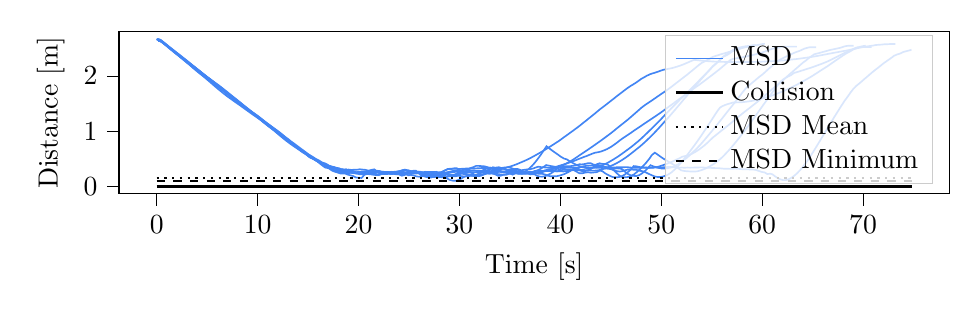 % This file was created with tikzplotlib v0.9.16.
\begin{tikzpicture}

\definecolor{color0}{rgb}{0.259,0.522,0.957}

\begin{axis}[
width=1.0\linewidth,
height=0.3\linewidth,
clip marker paths=true,
scaled x ticks=false,
legend cell align={left},
legend style={fill opacity=0.8, draw opacity=1, text opacity=1, draw=white!80!black},
tick align=outside,
tick pos=left,
x grid style={white!69.02!black},
xlabel={Time [s]},
xmin=-3.74, xmax=78.538,
xtick style={color=black},
y grid style={white!69.02!black},
ylabel={Distance [m]},
ymin=-0.133, ymax=2.795,
ytick style={color=black}
]
\addplot [semithick, color0]
table {%
0.136 2.632
0.312 2.629
0.597 2.598
0.915 2.556
1.183 2.517
1.47 2.475
1.755 2.434
2.056 2.39
2.326 2.35
2.617 2.308
2.918 2.266
3.19 2.227
3.452 2.189
3.736 2.147
4.037 2.105
4.314 2.067
4.592 2.03
4.875 1.991
5.143 1.953
5.419 1.913
5.696 1.872
6.002 1.828
6.29 1.79
6.561 1.754
6.86 1.713
7.081 1.682
7.359 1.643
7.627 1.606
7.919 1.567
8.115 1.539
8.375 1.5
8.672 1.457
8.973 1.413
9.235 1.373
9.495 1.333
9.78 1.291
10.047 1.253
10.317 1.217
10.601 1.177
10.89 1.137
11.159 1.099
11.444 1.058
11.744 1.016
12.019 0.979
12.267 0.948
12.537 0.911
12.843 0.866
13.055 0.833
13.307 0.794
13.593 0.754
13.885 0.711
14.163 0.669
14.431 0.635
14.733 0.597
15.007 0.557
15.273 0.523
15.554 0.503
15.82 0.474
16.079 0.443
16.364 0.418
16.664 0.405
16.957 0.376
17.249 0.363
17.549 0.344
17.809 0.338
18.093 0.328
18.361 0.305
18.67 0.279
18.946 0.277
19.238 0.285
19.528 0.258
19.836 0.236
20.143 0.244
20.441 0.243
20.737 0.256
21.027 0.263
21.291 0.257
21.566 0.269
21.865 0.284
22.125 0.274
22.393 0.263
22.694 0.262
22.971 0.261
23.241 0.259
23.525 0.259
23.842 0.262
24.126 0.264
24.402 0.275
24.665 0.299
24.941 0.293
25.243 0.274
25.495 0.258
25.811 0.253
26.095 0.226
26.411 0.216
26.698 0.227
26.982 0.212
27.266 0.205
27.534 0.2
27.836 0.196
28.111 0.201
28.4 0.216
28.66 0.229
28.954 0.244
29.245 0.263
29.516 0.286
29.832 0.29
30.133 0.291
30.394 0.302
30.678 0.314
30.963 0.296
31.256 0.29
31.549 0.287
31.818 0.276
32.119 0.267
32.397 0.25
32.694 0.234
32.973 0.23
33.257 0.234
33.525 0.22
33.831 0.193
34.099 0.194
34.384 0.218
34.657 0.217
34.972 0.249
35.222 0.265
35.482 0.274
35.766 0.266
36.06 0.254
36.344 0.256
36.613 0.255
36.93 0.251
37.19 0.259
37.46 0.275
37.753 0.292
38.057 0.322
38.341 0.354
38.595 0.387
38.88 0.376
39.174 0.366
39.466 0.357
39.736 0.347
40.044 0.348
40.33 0.348
40.591 0.346
40.908 0.341
41.169 0.338
41.455 0.34
41.716 0.339
42.009 0.351
42.261 0.348
42.564 0.334
42.861 0.335
43.075 0.34
43.359 0.344
43.643 0.337
43.943 0.337
44.212 0.333
44.48 0.325
44.778 0.32
45.019 0.313
45.285 0.295
45.561 0.279
45.864 0.27
46.1 0.276
46.385 0.291
46.685 0.307
46.995 0.307
47.247 0.303
47.525 0.302
47.84 0.283
48.036 0.28
48.315 0.267
48.597 0.243
48.914 0.215
49.112 0.199
49.389 0.179
49.69 0.17
49.967 0.172
50.205 0.182
50.49 0.199
50.798 0.228
51.052 0.261
51.352 0.31
51.678 0.371
51.971 0.433
52.216 0.487
52.501 0.554
52.801 0.625
53.062 0.689
53.338 0.757
53.627 0.831
53.901 0.903
54.112 0.959
54.394 1.036
54.673 1.114
54.973 1.198
55.216 1.267
55.501 1.348
55.81 1.425
56.023 1.449
56.317 1.474
56.609 1.491
56.886 1.506
57.107 1.518
57.393 1.52
57.717 1.522
57.986 1.524
58.24 1.529
58.557 1.536
58.816 1.543
59.047 1.55
59.319 1.559
59.649 1.573
59.922 1.586
60.113 1.595
60.415 1.611
60.684 1.626
60.967 1.645
61.213 1.661
61.528 1.683
61.794 1.702
62.037 1.72
62.322 1.743
62.6 1.766
62.867 1.788
63.082 1.808
63.406 1.838
63.689 1.866
63.966 1.894
64.189 1.916
64.484 1.947
64.755 1.975
65.002 2.003
65.327 2.041
65.589 2.072
65.858 2.104
66.057 2.127
66.343 2.16
66.633 2.195
66.901 2.23
67.17 2.264
67.471 2.301
67.755 2.337
68.015 2.37
68.331 2.406
68.6 2.431
68.877 2.461
69.091 2.484
69.376 2.502
69.683 2.525
69.966 2.538
70.265 2.546
};
\addlegendentry{MSD}
\addplot [semithick, color0, forget plot]
table {%
0.127 2.661
0.333 2.654
0.626 2.614
0.901 2.575
1.157 2.537
1.439 2.496
1.75 2.451
2.013 2.412
2.267 2.375
2.561 2.332
2.845 2.291
3.074 2.26
3.353 2.219
3.659 2.174
3.93 2.134
4.213 2.092
4.506 2.05
4.759 2.013
5.021 1.976
5.321 1.932
5.631 1.887
5.922 1.843
6.206 1.801
6.493 1.759
6.793 1.714
7.071 1.672
7.347 1.631
7.644 1.59
7.906 1.554
8.174 1.515
8.459 1.474
8.745 1.433
8.982 1.401
9.259 1.366
9.568 1.33
9.862 1.294
10.115 1.26
10.384 1.222
10.686 1.179
10.955 1.142
11.184 1.111
11.475 1.07
11.784 1.024
12.067 0.984
12.369 0.941
12.661 0.897
12.939 0.858
13.183 0.826
13.468 0.784
13.766 0.739
13.981 0.708
14.228 0.672
14.54 0.633
14.811 0.597
15.107 0.549
15.37 0.516
15.67 0.488
15.939 0.455
16.209 0.42
16.48 0.401
16.742 0.387
17.022 0.365
17.286 0.334
17.605 0.286
17.854 0.287
18.141 0.262
18.44 0.247
18.711 0.271
18.967 0.276
19.242 0.274
19.541 0.264
19.842 0.238
20.127 0.219
20.427 0.218
20.711 0.222
21.004 0.231
21.304 0.248
21.599 0.258
21.892 0.257
22.167 0.265
22.475 0.266
22.76 0.257
23.043 0.252
23.296 0.261
23.613 0.267
23.874 0.271
24.167 0.281
24.437 0.294
24.747 0.291
25.03 0.28
25.321 0.277
25.622 0.276
25.908 0.25
26.2 0.24
26.49 0.246
26.787 0.235
27.076 0.248
27.364 0.241
27.665 0.241
27.942 0.225
28.205 0.199
28.473 0.202
28.752 0.213
29.019 0.202
29.283 0.214
29.59 0.211
29.865 0.225
30.16 0.236
30.466 0.242
30.753 0.248
31.035 0.253
31.289 0.259
31.575 0.257
31.851 0.254
32.119 0.256
32.397 0.259
32.711 0.271
32.986 0.252
33.285 0.236
33.538 0.244
33.84 0.222
34.118 0.218
34.402 0.212
34.711 0.216
34.98 0.237
35.26 0.214
35.512 0.234
35.806 0.256
36.09 0.256
36.361 0.246
36.678 0.254
36.963 0.268
37.202 0.26
37.494 0.247
37.796 0.244
38.105 0.253
38.366 0.268
38.652 0.287
38.912 0.286
39.174 0.291
39.428 0.278
39.728 0.275
40.021 0.291
40.28 0.302
40.559 0.302
40.835 0.307
41.081 0.304
41.335 0.295
41.618 0.266
41.894 0.239
42.172 0.239
42.457 0.251
42.763 0.259
43.033 0.249
43.309 0.254
43.619 0.26
43.896 0.286
44.158 0.278
44.442 0.237
44.719 0.21
44.997 0.185
45.226 0.169
45.528 0.165
45.828 0.171
46.102 0.187
46.381 0.215
46.699 0.26
46.995 0.312
47.271 0.369
47.555 0.364
47.825 0.352
48.093 0.347
48.346 0.344
48.655 0.341
48.939 0.338
49.217 0.339
49.535 0.35
49.814 0.363
50.066 0.379
50.361 0.398
50.668 0.42
50.947 0.439
51.198 0.458
51.475 0.482
51.792 0.51
52.09 0.538
52.361 0.55
52.653 0.562
52.922 0.581
53.175 0.605
53.45 0.633
53.752 0.67
54.028 0.707
54.304 0.747
54.59 0.793
54.866 0.842
55.128 0.888
55.397 0.926
55.714 0.973
55.99 1.014
56.245 1.05
56.551 1.094
56.814 1.134
57.09 1.175
57.372 1.217
57.688 1.266
57.964 1.308
58.195 1.341
58.489 1.383
58.781 1.424
59.032 1.46
59.295 1.498
59.594 1.541
59.871 1.583
60.091 1.617
60.401 1.666
60.709 1.715
60.995 1.761
61.257 1.8
61.566 1.846
61.851 1.889
62.063 1.922
62.348 1.968
62.658 2.02
62.958 2.067
63.196 2.106
63.497 2.153
63.767 2.196
64.044 2.24
64.322 2.276
64.622 2.323
64.892 2.356
65.163 2.391
65.479 2.406
65.773 2.42
66.044 2.434
66.326 2.448
66.66 2.465
66.921 2.476
67.168 2.485
67.511 2.499
67.782 2.51
68.012 2.525
68.281 2.539
68.596 2.546
68.858 2.546
69.071 2.546
};
\addplot [semithick, color0, forget plot]
table {%
0 2.661
0.175 2.658
0.46 2.626
0.737 2.587
1.021 2.546
1.306 2.505
1.588 2.463
1.885 2.419
2.166 2.377
2.44 2.337
2.728 2.295
3.025 2.254
3.325 2.215
3.611 2.176
3.879 2.139
4.117 2.105
4.377 2.067
4.679 2.023
4.981 1.979
5.259 1.937
5.528 1.896
5.798 1.854
6.117 1.805
6.377 1.766
6.663 1.724
6.963 1.68
7.223 1.643
7.506 1.601
7.785 1.561
8.084 1.518
8.328 1.483
8.588 1.448
8.871 1.41
9.079 1.38
9.357 1.342
9.645 1.302
9.93 1.262
10.199 1.221
10.501 1.175
10.767 1.135
10.997 1.101
11.256 1.067
11.551 1.028
11.869 0.985
12.169 0.944
12.43 0.907
12.683 0.87
12.977 0.826
13.214 0.791
13.508 0.752
13.792 0.712
14.07 0.677
14.346 0.642
14.621 0.612
14.921 0.569
15.181 0.539
15.45 0.514
15.736 0.48
15.997 0.452
16.259 0.437
16.548 0.41
16.85 0.381
17.143 0.363
17.404 0.341
17.697 0.329
18.013 0.322
18.283 0.301
18.552 0.289
18.877 0.277
19.166 0.253
19.435 0.253
19.726 0.251
20.026 0.267
20.304 0.267
20.595 0.243
20.895 0.244
21.163 0.24
21.463 0.263
21.748 0.263
22.056 0.252
22.318 0.255
22.618 0.251
22.896 0.246
23.205 0.239
23.491 0.243
23.752 0.265
24.061 0.277
24.329 0.294
24.6 0.306
24.876 0.273
25.141 0.264
25.418 0.284
25.695 0.285
26.019 0.229
26.312 0.191
26.588 0.182
26.879 0.164
27.187 0.161
27.472 0.183
27.741 0.201
28.035 0.229
28.328 0.263
28.595 0.292
28.867 0.318
29.167 0.314
29.444 0.328
29.729 0.33
30.03 0.297
30.292 0.281
30.561 0.275
30.846 0.275
31.137 0.283
31.406 0.29
31.698 0.285
32.008 0.283
32.292 0.285
32.576 0.286
32.86 0.266
33.154 0.251
33.422 0.246
33.689 0.255
33.998 0.273
34.29 0.27
34.553 0.272
34.837 0.281
35.137 0.295
35.422 0.273
35.712 0.254
36.006 0.247
36.345 0.257
36.63 0.284
36.913 0.324
37.221 0.379
37.473 0.431
37.75 0.496
38.035 0.567
38.319 0.642
38.627 0.727
38.904 0.689
39.181 0.651
39.45 0.616
39.74 0.579
40.034 0.54
40.358 0.505
40.635 0.491
40.935 0.454
41.235 0.425
41.511 0.398
41.787 0.374
42.017 0.36
42.365 0.345
42.635 0.336
42.925 0.333
43.201 0.335
43.509 0.344
43.794 0.36
44.071 0.378
44.372 0.399
44.648 0.424
44.911 0.452
45.195 0.482
45.496 0.516
45.765 0.548
46.055 0.585
46.364 0.626
46.633 0.662
46.918 0.7
47.162 0.735
47.47 0.781
47.758 0.824
48.011 0.866
48.32 0.919
48.613 0.97
48.897 1.021
49.112 1.059
49.428 1.116
49.705 1.167
49.974 1.217
50.252 1.272
50.534 1.326
50.803 1.377
51.062 1.426
51.378 1.484
51.655 1.535
51.934 1.586
52.21 1.634
52.462 1.678
52.724 1.724
53.007 1.777
53.302 1.832
53.562 1.88
53.816 1.928
54.037 1.969
54.32 2.022
54.582 2.071
54.851 2.122
55.102 2.17
55.393 2.215
55.665 2.262
55.948 2.313
56.205 2.352
56.477 2.373
56.746 2.403
57.055 2.445
57.324 2.468
57.623 2.487
57.901 2.502
58.178 2.517
58.471 2.526
58.772 2.541
59.072 2.554
59.362 2.558
};
\addplot [semithick, color0, forget plot]
table {%
0.095 2.661
0.304 2.652
0.618 2.609
0.88 2.569
1.101 2.536
1.401 2.49
1.68 2.448
1.964 2.408
2.273 2.364
2.574 2.321
2.858 2.282
3.079 2.251
3.37 2.211
3.669 2.17
3.939 2.133
4.208 2.094
4.517 2.05
4.786 2.011
5.048 1.974
5.349 1.933
5.634 1.894
5.878 1.86
6.155 1.821
6.439 1.781
6.716 1.74
6.997 1.698
7.27 1.656
7.578 1.609
7.842 1.57
8.109 1.53
8.412 1.484
8.702 1.44
8.96 1.402
9.22 1.365
9.52 1.322
9.782 1.286
10.066 1.248
10.342 1.212
10.624 1.175
10.888 1.139
11.093 1.111
11.378 1.073
11.632 1.039
11.916 0.999
12.212 0.954
12.49 0.913
12.758 0.873
13.001 0.837
13.301 0.793
13.572 0.751
13.848 0.713
14.078 0.675
14.341 0.632
14.64 0.597
14.918 0.563
15.171 0.525
15.442 0.508
15.713 0.477
15.977 0.449
16.264 0.433
16.518 0.415
16.79 0.388
17.116 0.359
17.388 0.343
17.652 0.33
17.939 0.316
18.217 0.309
18.486 0.307
18.772 0.311
19.057 0.277
19.343 0.248
19.627 0.244
19.93 0.252
20.23 0.245
20.5 0.236
20.762 0.231
21.046 0.23
21.324 0.227
21.608 0.254
21.902 0.274
22.211 0.254
22.473 0.257
22.737 0.237
23.039 0.241
23.319 0.246
23.606 0.257
23.885 0.254
24.202 0.26
24.489 0.246
24.768 0.242
25.067 0.248
25.382 0.244
25.662 0.241
25.95 0.246
26.253 0.23
26.54 0.183
26.8 0.174
27.094 0.197
27.42 0.224
27.705 0.242
27.959 0.25
28.235 0.264
28.537 0.29
28.79 0.309
29.068 0.322
29.361 0.32
29.654 0.318
29.9 0.317
30.177 0.319
30.464 0.322
30.764 0.326
31.05 0.329
31.335 0.33
31.604 0.327
31.907 0.33
32.217 0.334
32.489 0.334
32.759 0.332
33.049 0.342
33.35 0.327
33.629 0.306
33.899 0.289
34.186 0.271
34.481 0.261
34.76 0.263
35.056 0.259
35.368 0.251
35.637 0.245
35.916 0.231
36.168 0.23
36.472 0.235
36.765 0.239
37.044 0.245
37.338 0.236
37.622 0.198
37.908 0.18
38.189 0.177
38.49 0.187
38.778 0.209
39.065 0.236
39.367 0.274
39.628 0.319
39.89 0.373
40.167 0.372
40.477 0.366
40.769 0.367
41.064 0.369
41.344 0.377
41.608 0.384
41.879 0.401
42.157 0.4
42.465 0.408
42.743 0.421
43.014 0.419
43.3 0.393
43.603 0.39
43.902 0.385
44.118 0.371
44.417 0.353
44.695 0.343
44.972 0.332
45.281 0.323
45.584 0.327
45.845 0.326
46.123 0.314
46.411 0.266
46.674 0.228
46.968 0.201
47.223 0.192
47.535 0.189
47.814 0.205
48.038 0.23
48.34 0.273
48.635 0.325
48.931 0.385
49.194 0.365
49.489 0.349
49.76 0.335
50.013 0.326
50.305 0.324
50.59 0.329
50.883 0.34
51.096 0.352
51.405 0.376
51.689 0.404
51.958 0.438
52.193 0.469
52.502 0.514
52.762 0.555
53.022 0.6
53.319 0.652
53.589 0.701
53.881 0.757
54.158 0.815
54.473 0.883
54.765 0.947
55.026 1.004
55.317 1.069
55.594 1.131
55.86 1.192
56.089 1.244
56.405 1.318
56.697 1.385
56.974 1.448
57.274 1.517
57.552 1.581
57.827 1.647
58.064 1.705
58.358 1.769
58.642 1.819
58.919 1.862
59.194 1.903
59.462 1.944
59.732 1.985
60.009 2.023
60.316 2.072
60.594 2.12
60.855 2.161
61.084 2.197
61.392 2.243
61.678 2.284
61.97 2.314
62.228 2.337
62.508 2.361
62.784 2.382
63.046 2.407
63.347 2.43
63.631 2.447
63.909 2.469
64.185 2.493
64.47 2.508
64.739 2.519
65.017 2.519
65.357 2.519
};
\addplot [semithick, color0, forget plot]
table {%
0 2.661
0.215 2.655
0.511 2.616
0.781 2.578
1.021 2.544
1.265 2.509
1.59 2.463
1.852 2.425
2.088 2.391
2.411 2.343
2.683 2.304
2.955 2.263
3.195 2.225
3.53 2.176
3.832 2.131
4.079 2.093
4.387 2.046
4.689 2.0
4.973 1.958
5.234 1.923
5.544 1.879
5.826 1.838
6.074 1.804
6.368 1.763
6.66 1.724
6.944 1.686
7.191 1.651
7.51 1.606
7.789 1.569
8.078 1.532
8.342 1.493
8.644 1.452
8.91 1.416
9.126 1.387
9.418 1.347
9.694 1.308
9.971 1.267
10.224 1.231
10.516 1.187
10.768 1.151
11.038 1.113
11.34 1.069
11.616 1.029
11.885 0.991
12.072 0.965
12.365 0.919
12.665 0.872
12.971 0.827
13.265 0.789
13.572 0.752
13.849 0.718
14.061 0.687
14.345 0.65
14.622 0.624
14.899 0.589
15.167 0.553
15.467 0.518
15.75 0.489
16.017 0.457
16.325 0.43
16.6 0.407
16.869 0.377
17.154 0.346
17.445 0.326
17.727 0.323
18.011 0.311
18.303 0.293
18.58 0.25
18.857 0.219
19.133 0.205
19.461 0.189
19.746 0.163
19.999 0.158
20.298 0.154
20.567 0.209
20.866 0.253
21.151 0.255
21.468 0.233
21.735 0.213
22.019 0.211
22.335 0.227
22.627 0.225
22.893 0.256
23.177 0.246
23.477 0.24
23.767 0.227
24.058 0.246
24.342 0.214
24.643 0.234
24.919 0.201
25.188 0.21
25.479 0.198
25.741 0.182
26.017 0.176
26.293 0.191
26.569 0.202
26.845 0.188
27.115 0.172
27.429 0.169
27.713 0.175
27.999 0.203
28.251 0.22
28.551 0.243
28.803 0.258
29.087 0.27
29.403 0.282
29.679 0.272
29.961 0.247
30.213 0.234
30.506 0.222
30.797 0.209
31.074 0.201
31.367 0.196
31.643 0.191
31.903 0.195
32.179 0.205
32.465 0.22
32.741 0.239
33.009 0.263
33.275 0.277
33.574 0.28
33.851 0.294
34.151 0.27
34.45 0.267
34.718 0.284
35.011 0.278
35.304 0.263
35.611 0.248
35.88 0.238
36.172 0.23
36.496 0.228
36.765 0.234
37.04 0.241
37.309 0.241
37.601 0.249
37.885 0.268
38.146 0.283
38.446 0.283
38.707 0.288
38.991 0.303
39.266 0.316
39.599 0.337
39.867 0.356
40.143 0.377
40.451 0.402
40.735 0.429
41.004 0.457
41.28 0.488
41.601 0.527
41.892 0.563
42.169 0.598
42.445 0.631
42.737 0.667
43.007 0.7
43.299 0.737
43.591 0.775
43.867 0.81
44.079 0.838
44.357 0.875
44.657 0.916
44.939 0.954
45.199 0.991
45.498 1.036
45.783 1.078
46.043 1.116
46.328 1.157
46.619 1.199
46.914 1.245
47.174 1.286
47.468 1.333
47.739 1.376
48.001 1.419
48.305 1.462
48.611 1.5
48.872 1.532
49.164 1.568
49.458 1.605
49.727 1.639
50.004 1.674
50.283 1.708
50.579 1.745
50.856 1.782
51.101 1.816
51.379 1.855
51.702 1.901
51.971 1.939
52.257 1.979
52.566 2.022
52.851 2.065
53.145 2.109
53.429 2.152
53.739 2.199
54.016 2.236
54.293 2.262
54.585 2.287
54.86 2.318
55.121 2.345
55.389 2.361
55.705 2.378
55.966 2.394
56.226 2.407
56.534 2.423
56.803 2.438
57.049 2.451
57.31 2.465
57.61 2.48
57.889 2.496
58.085 2.508
58.363 2.52
58.639 2.531
58.916 2.541
59.154 2.549
59.439 2.554
59.733 2.565
60.009 2.576
60.27 2.58
};
\addplot [semithick, color0, forget plot]
table {%
0 2.661
0.175 2.656
0.474 2.619
0.784 2.575
1.019 2.539
1.278 2.499
1.555 2.456
1.867 2.409
2.079 2.377
2.349 2.336
2.666 2.289
2.935 2.249
3.181 2.213
3.466 2.171
3.781 2.126
4.051 2.087
4.322 2.048
4.638 2.001
4.924 1.96
5.185 1.923
5.463 1.884
5.748 1.846
6.017 1.81
6.28 1.776
6.587 1.734
6.873 1.692
7.094 1.659
7.371 1.618
7.696 1.571
7.973 1.532
8.237 1.496
8.523 1.458
8.807 1.422
9.046 1.392
9.33 1.353
9.639 1.306
9.917 1.264
10.177 1.227
10.469 1.187
10.745 1.149
10.985 1.115
11.254 1.076
11.539 1.035
11.8 1.001
12.043 0.967
12.312 0.926
12.613 0.882
12.897 0.842
13.094 0.818
13.404 0.779
13.689 0.742
13.95 0.7
14.171 0.664
14.487 0.639
14.746 0.606
15.032 0.568
15.348 0.532
15.624 0.501
15.902 0.465
16.172 0.433
16.478 0.405
16.755 0.368
17.064 0.326
17.373 0.288
17.634 0.268
17.919 0.253
18.18 0.236
18.458 0.235
18.735 0.233
19.02 0.239
19.266 0.254
19.546 0.254
19.808 0.247
20.087 0.256
20.395 0.272
20.665 0.272
20.95 0.27
21.219 0.285
21.504 0.28
21.781 0.262
22.079 0.238
22.363 0.229
22.654 0.256
22.917 0.25
23.185 0.238
23.471 0.228
23.731 0.22
23.992 0.219
24.293 0.195
24.562 0.208
24.82 0.225
25.099 0.242
25.401 0.248
25.689 0.25
25.975 0.246
26.243 0.246
26.521 0.236
26.798 0.222
27.083 0.218
27.383 0.22
27.637 0.198
27.898 0.168
28.183 0.185
28.474 0.182
28.745 0.148
29.047 0.118
29.347 0.104
29.625 0.103
29.909 0.118
30.203 0.147
30.498 0.177
30.797 0.195
31.075 0.216
31.351 0.205
31.629 0.19
31.891 0.186
32.163 0.196
32.465 0.223
32.725 0.256
33.026 0.307
33.31 0.347
33.587 0.335
33.865 0.33
34.173 0.334
34.498 0.345
34.783 0.347
35.051 0.338
35.329 0.32
35.637 0.306
35.89 0.297
36.191 0.274
36.461 0.249
36.745 0.243
37.047 0.246
37.343 0.25
37.637 0.253
37.925 0.262
38.195 0.276
38.479 0.292
38.772 0.304
39.052 0.315
39.353 0.319
39.645 0.321
39.923 0.313
40.176 0.322
40.461 0.316
40.753 0.304
41.015 0.304
41.276 0.295
41.583 0.299
41.869 0.298
42.141 0.299
42.461 0.296
42.747 0.294
43.027 0.289
43.291 0.286
43.591 0.289
43.884 0.298
44.154 0.311
44.454 0.329
44.737 0.349
45.016 0.373
45.276 0.394
45.586 0.422
45.846 0.449
46.123 0.48
46.409 0.514
46.704 0.553
46.99 0.593
47.235 0.628
47.512 0.669
47.792 0.709
48.074 0.753
48.366 0.8
48.68 0.855
48.955 0.904
49.239 0.956
49.524 1.01
49.784 1.061
50.035 1.112
50.333 1.173
50.639 1.235
50.924 1.293
51.16 1.343
51.445 1.404
51.744 1.469
52.021 1.528
52.274 1.584
52.597 1.653
52.873 1.713
53.087 1.759
53.394 1.823
53.671 1.88
53.955 1.939
54.225 1.995
54.539 2.058
54.816 2.113
55.108 2.174
55.376 2.217
55.685 2.267
55.985 2.325
56.261 2.367
56.553 2.401
56.837 2.438
57.05 2.46
57.311 2.489
57.619 2.507
57.911 2.52
58.116 2.528
58.432 2.538
58.748 2.542
59.0 2.547
59.236 2.551
};
\addplot [semithick, color0, forget plot]
table {%
0 2.661
0.182 2.655
0.453 2.621
0.784 2.575
1.029 2.539
1.307 2.497
1.576 2.457
1.87 2.414
2.09 2.382
2.36 2.343
2.66 2.3
2.962 2.25
3.199 2.21
3.493 2.161
3.802 2.112
4.046 2.075
4.309 2.036
4.585 1.996
4.893 1.949
5.196 1.902
5.456 1.861
5.781 1.809
6.048 1.768
6.344 1.724
6.624 1.682
6.934 1.638
7.182 1.605
7.446 1.571
7.742 1.532
8.028 1.496
8.304 1.461
8.589 1.423
8.882 1.384
9.154 1.349
9.441 1.311
9.744 1.273
9.984 1.242
10.239 1.211
10.511 1.174
10.83 1.129
11.021 1.101
11.308 1.058
11.595 1.016
11.874 0.972
12.082 0.94
12.346 0.899
12.648 0.854
12.941 0.812
13.193 0.778
13.463 0.743
13.756 0.706
13.994 0.678
14.271 0.646
14.556 0.619
14.836 0.579
15.075 0.545
15.342 0.518
15.635 0.484
15.912 0.453
16.19 0.425
16.486 0.407
16.757 0.379
17.04 0.379
17.311 0.362
17.611 0.35
17.88 0.325
18.166 0.288
18.442 0.26
18.716 0.252
18.978 0.246
19.226 0.258
19.548 0.252
19.826 0.25
20.11 0.255
20.396 0.252
20.658 0.258
20.921 0.254
21.185 0.255
21.504 0.269
21.788 0.274
22.065 0.269
22.335 0.251
22.631 0.252
22.91 0.248
23.204 0.247
23.499 0.246
23.762 0.248
24.049 0.233
24.305 0.224
24.615 0.237
24.88 0.247
25.171 0.256
25.48 0.254
25.772 0.258
26.042 0.258
26.298 0.241
26.592 0.252
26.863 0.237
27.148 0.208
27.432 0.197
27.701 0.21
27.994 0.223
28.256 0.214
28.566 0.221
28.828 0.224
29.097 0.217
29.375 0.205
29.659 0.196
29.928 0.192
30.221 0.187
30.505 0.181
30.782 0.184
31.068 0.192
31.352 0.193
31.667 0.185
31.922 0.223
32.19 0.25
32.476 0.289
32.745 0.291
33.022 0.313
33.298 0.339
33.615 0.341
33.907 0.349
34.166 0.333
34.466 0.315
34.744 0.297
35.027 0.3
35.33 0.304
35.621 0.282
35.938 0.268
36.213 0.255
36.508 0.241
36.783 0.232
37.07 0.218
37.36 0.221
37.654 0.235
37.914 0.228
38.192 0.23
38.485 0.216
38.744 0.196
39.037 0.184
39.33 0.186
39.631 0.186
39.892 0.196
40.152 0.21
40.422 0.227
40.714 0.252
41.009 0.284
41.292 0.32
41.594 0.321
41.854 0.293
42.14 0.279
42.439 0.276
42.74 0.295
43.014 0.316
43.29 0.351
43.576 0.4
43.868 0.419
44.13 0.41
44.414 0.406
44.731 0.391
45.016 0.345
45.294 0.295
45.586 0.241
45.872 0.195
46.164 0.169
46.45 0.167
46.742 0.172
47.027 0.191
47.32 0.222
47.629 0.268
47.914 0.317
48.208 0.371
48.5 0.43
48.811 0.5
49.076 0.57
49.361 0.611
49.629 0.578
49.951 0.536
50.236 0.5
50.514 0.472
50.813 0.436
51.09 0.409
51.376 0.378
51.676 0.331
51.968 0.293
52.213 0.282
52.46 0.277
52.752 0.273
53.019 0.271
53.312 0.27
53.589 0.275
53.89 0.29
54.103 0.303
54.379 0.325
54.661 0.35
54.938 0.378
55.208 0.408
55.498 0.446
55.808 0.49
56.061 0.532
56.359 0.588
56.676 0.65
56.962 0.71
57.232 0.769
57.508 0.831
57.826 0.904
58.062 0.96
58.347 1.028
58.656 1.104
58.974 1.185
59.242 1.253
59.519 1.323
59.819 1.4
60.093 1.471
60.369 1.54
60.652 1.612
60.966 1.691
61.218 1.755
61.495 1.824
61.811 1.893
62.056 1.933
62.316 1.963
62.56 1.988
62.869 2.015
63.16 2.054
63.427 2.067
63.703 2.083
63.963 2.098
64.209 2.112
64.498 2.129
64.821 2.148
65.082 2.164
65.365 2.183
65.666 2.203
65.951 2.222
66.195 2.24
66.495 2.263
66.811 2.29
67.048 2.312
67.325 2.338
67.616 2.364
67.924 2.394
68.113 2.411
68.39 2.434
68.706 2.459
68.984 2.482
69.236 2.507
69.513 2.521
69.806 2.521
70.019 2.521
70.287 2.521
70.579 2.521
70.84 2.521
};
\addplot [semithick, color0, forget plot]
table {%
0 2.661
0.214 2.654
0.51 2.613
0.784 2.571
1.02 2.534
1.297 2.492
1.564 2.451
1.825 2.413
2.086 2.375
2.416 2.327
2.693 2.286
2.962 2.246
3.253 2.204
3.546 2.163
3.814 2.125
4.059 2.09
4.374 2.045
4.635 2.007
4.928 1.963
5.228 1.92
5.528 1.877
5.797 1.839
6.057 1.802
6.355 1.759
6.631 1.719
6.89 1.681
7.166 1.641
7.451 1.6
7.741 1.56
8.016 1.523
8.316 1.48
8.585 1.443
8.87 1.403
9.139 1.365
9.461 1.323
9.745 1.286
9.991 1.253
10.241 1.217
10.502 1.18
10.76 1.143
11.014 1.111
11.314 1.074
11.598 1.035
11.879 0.995
12.109 0.963
12.394 0.923
12.67 0.886
12.946 0.847
13.246 0.808
13.53 0.77
13.83 0.728
14.064 0.693
14.325 0.655
14.585 0.626
14.846 0.584
15.146 0.535
15.422 0.504
15.675 0.487
15.99 0.459
16.248 0.423
16.508 0.413
16.786 0.388
17.062 0.357
17.362 0.308
17.669 0.283
17.936 0.279
18.239 0.285
18.54 0.279
18.825 0.272
19.155 0.259
19.424 0.243
19.7 0.235
19.993 0.236
20.286 0.233
20.562 0.218
20.862 0.225
21.154 0.221
21.454 0.212
21.73 0.207
22.006 0.208
22.298 0.227
22.564 0.235
22.832 0.25
23.147 0.251
23.43 0.254
23.714 0.246
23.99 0.245
24.298 0.242
24.574 0.237
24.836 0.242
25.144 0.234
25.412 0.239
25.68 0.26
25.972 0.266
26.272 0.244
26.54 0.228
26.817 0.219
27.141 0.198
27.433 0.18
27.709 0.178
27.962 0.169
28.278 0.168
28.57 0.163
28.822 0.177
29.105 0.19
29.391 0.202
29.644 0.226
29.912 0.248
30.203 0.269
30.456 0.243
30.724 0.221
31.0 0.207
31.332 0.197
31.617 0.205
31.886 0.231
32.17 0.27
32.437 0.31
32.704 0.321
32.972 0.32
33.303 0.317
33.596 0.313
33.895 0.303
34.196 0.32
34.447 0.323
34.724 0.298
35.008 0.293
35.293 0.302
35.577 0.318
35.83 0.314
36.106 0.293
36.398 0.301
36.69 0.308
36.983 0.312
37.275 0.324
37.527 0.341
37.806 0.359
38.066 0.351
38.38 0.345
38.648 0.342
38.933 0.337
39.225 0.337
39.494 0.348
39.769 0.368
40.046 0.383
40.338 0.399
40.614 0.415
40.895 0.433
41.177 0.451
41.459 0.47
41.735 0.491
42.017 0.511
42.325 0.533
42.601 0.551
42.878 0.572
43.176 0.594
43.462 0.612
43.754 0.62
44.03 0.633
44.33 0.653
44.598 0.674
44.867 0.7
45.08 0.724
45.38 0.762
45.648 0.798
45.932 0.839
46.178 0.871
46.438 0.902
46.722 0.937
46.983 0.969
47.291 1.009
47.559 1.042
47.828 1.074
48.12 1.111
48.395 1.146
48.672 1.179
48.933 1.211
49.248 1.249
49.523 1.283
49.79 1.316
50.098 1.355
50.367 1.392
50.667 1.432
50.941 1.468
51.202 1.502
51.476 1.54
51.759 1.578
52.059 1.616
52.335 1.652
52.604 1.69
52.888 1.729
53.195 1.768
53.448 1.8
53.733 1.836
54.04 1.878
54.347 1.92
54.629 1.959
54.913 1.998
55.175 2.035
55.436 2.072
55.694 2.109
55.984 2.153
56.269 2.197
56.57 2.244
56.838 2.286
57.083 2.306
57.366 2.315
57.641 2.324
57.937 2.334
58.189 2.343
58.463 2.354
58.748 2.365
59.023 2.376
59.313 2.389
59.597 2.401
59.881 2.415
60.142 2.433
60.418 2.451
60.694 2.47
60.986 2.49
61.255 2.501
61.539 2.51
61.816 2.521
62.045 2.529
62.321 2.529
62.581 2.529
62.889 2.529
63.143 2.529
63.426 2.529
};
\addplot [semithick, color0, forget plot]
table {%
0.168 2.661
0.374 2.651
0.667 2.61
0.937 2.571
1.158 2.537
1.436 2.497
1.72 2.456
1.997 2.418
2.283 2.378
2.568 2.336
2.861 2.294
3.083 2.261
3.383 2.216
3.646 2.177
3.921 2.136
4.193 2.097
4.476 2.054
4.755 2.013
5.033 1.975
5.311 1.939
5.588 1.902
5.857 1.866
6.11 1.834
6.384 1.795
6.668 1.755
6.951 1.714
7.236 1.672
7.512 1.631
7.796 1.59
8.075 1.549
8.37 1.505
8.649 1.463
8.92 1.423
9.182 1.386
9.461 1.348
9.74 1.31
10.035 1.271
10.336 1.227
10.62 1.186
10.874 1.15
11.094 1.121
11.357 1.086
11.657 1.048
11.934 1.012
12.213 0.974
12.517 0.929
12.804 0.886
13.034 0.856
13.322 0.812
13.6 0.778
13.87 0.74
14.17 0.7
14.433 0.664
14.717 0.626
15.009 0.586
15.272 0.556
15.551 0.525
15.806 0.494
16.115 0.467
16.385 0.434
16.679 0.418
16.947 0.392
17.272 0.343
17.541 0.297
17.811 0.279
18.103 0.291
18.395 0.313
18.658 0.295
18.943 0.299
19.237 0.298
19.522 0.274
19.784 0.258
20.088 0.259
20.365 0.256
20.65 0.236
20.92 0.255
21.235 0.232
21.522 0.23
21.813 0.248
22.084 0.279
22.362 0.247
22.639 0.262
22.93 0.251
23.246 0.265
23.515 0.248
23.784 0.234
24.091 0.228
24.369 0.231
24.636 0.231
24.921 0.23
25.224 0.231
25.501 0.235
25.763 0.235
26.032 0.244
26.312 0.259
26.583 0.248
26.846 0.262
27.137 0.263
27.424 0.262
27.693 0.265
27.937 0.254
28.224 0.242
28.503 0.23
28.766 0.219
29.077 0.199
29.347 0.182
29.632 0.183
29.942 0.212
30.241 0.241
30.505 0.266
30.775 0.294
31.084 0.331
31.362 0.349
31.647 0.372
31.948 0.372
32.257 0.367
32.511 0.364
32.783 0.349
33.058 0.334
33.313 0.324
33.582 0.314
33.852 0.307
34.153 0.315
34.429 0.329
34.716 0.345
34.992 0.359
35.302 0.378
35.562 0.395
35.857 0.417
36.15 0.44
36.429 0.461
36.714 0.486
37.01 0.512
37.314 0.542
37.602 0.571
37.881 0.6
38.184 0.632
38.454 0.661
38.723 0.692
39.015 0.725
39.299 0.758
39.568 0.79
39.852 0.823
40.073 0.852
40.326 0.887
40.601 0.922
40.901 0.962
41.194 1.0
41.494 1.041
41.755 1.076
42.007 1.112
42.289 1.154
42.565 1.193
42.833 1.233
43.086 1.27
43.378 1.313
43.662 1.356
43.955 1.401
44.239 1.439
44.515 1.478
44.776 1.515
45.028 1.551
45.295 1.589
45.572 1.63
45.854 1.669
46.111 1.705
46.397 1.745
46.68 1.783
46.958 1.818
47.202 1.844
47.486 1.877
47.747 1.91
48.03 1.948
48.292 1.973
48.568 2.003
48.868 2.028
49.089 2.043
49.38 2.058
49.658 2.076
49.95 2.094
50.218 2.111
50.486 2.12
50.794 2.131
51.062 2.141
51.323 2.154
51.606 2.17
51.915 2.189
52.167 2.206
52.436 2.227
52.704 2.248
53.012 2.273
53.288 2.29
53.572 2.284
53.856 2.278
54.069 2.274
54.354 2.27
54.654 2.266
54.964 2.262
55.222 2.259
55.506 2.257
55.808 2.255
56.059 2.254
56.35 2.252
56.656 2.251
56.964 2.25
57.201 2.25
57.493 2.25
57.801 2.25
58.003 2.25
58.264 2.251
58.558 2.252
58.858 2.253
59.064 2.253
59.365 2.254
59.673 2.256
59.958 2.257
60.212 2.259
60.494 2.262
60.818 2.265
61.053 2.267
61.336 2.27
61.621 2.273
61.917 2.277
62.153 2.281
62.437 2.286
62.755 2.292
62.999 2.297
63.259 2.302
63.544 2.308
63.862 2.316
64.086 2.322
64.368 2.329
64.713 2.338
64.984 2.346
65.246 2.354
65.532 2.363
65.862 2.374
66.077 2.382
66.348 2.391
66.651 2.402
66.927 2.411
67.118 2.418
67.41 2.427
67.719 2.438
67.972 2.446
68.243 2.455
68.552 2.466
68.805 2.476
69.036 2.485
69.288 2.495
69.573 2.506
69.843 2.516
70.103 2.524
70.39 2.533
70.706 2.541
70.992 2.549
71.284 2.559
71.601 2.563
71.878 2.567
72.108 2.572
72.378 2.573
72.678 2.576
72.956 2.576
73.201 2.576
};
\addplot [semithick, color0, forget plot]
table {%
0 2.661
0.182 2.656
0.428 2.625
0.753 2.579
1.013 2.542
1.274 2.505
1.544 2.466
1.828 2.424
2.065 2.392
2.339 2.352
2.611 2.312
2.939 2.264
3.227 2.219
3.487 2.179
3.795 2.134
4.079 2.093
4.363 2.053
4.641 2.015
4.95 1.971
5.201 1.935
5.493 1.893
5.79 1.851
6.042 1.817
6.341 1.776
6.632 1.735
6.957 1.69
7.217 1.655
7.5 1.615
7.807 1.571
8.083 1.532
8.367 1.491
8.659 1.45
8.966 1.406
9.211 1.369
9.472 1.331
9.78 1.286
10.04 1.248
10.34 1.2
10.617 1.158
10.941 1.111
11.214 1.072
11.474 1.038
11.759 0.998
12.003 0.962
12.265 0.923
12.542 0.884
12.852 0.842
14.064 0.685
14.358 0.649
14.66 0.616
14.977 0.578
15.254 0.533
15.555 0.512
15.857 0.468
16.126 0.421
16.428 0.378
16.705 0.341
17.014 0.332
17.267 0.339
17.553 0.323
17.87 0.312
18.146 0.299
18.41 0.292
18.688 0.302
18.989 0.306
19.274 0.3
19.547 0.302
19.834 0.303
20.121 0.311
20.377 0.306
20.679 0.301
21.003 0.286
21.289 0.301
21.55 0.31
21.827 0.276
22.136 0.248
22.413 0.238
22.713 0.225
23.006 0.228
23.292 0.223
23.586 0.235
23.879 0.239
24.203 0.245
24.457 0.257
24.718 0.26
25.004 0.256
25.281 0.269
25.535 0.27
25.801 0.269
26.105 0.267
26.366 0.255
26.643 0.265
26.938 0.256
27.197 0.241
27.473 0.228
27.741 0.24
28.026 0.252
28.327 0.249
28.613 0.249
28.921 0.255
29.198 0.257
29.491 0.262
29.801 0.273
30.128 0.28
30.391 0.276
30.678 0.272
30.957 0.272
31.249 0.241
31.528 0.21
31.81 0.205
32.103 0.215
32.386 0.224
32.662 0.236
32.954 0.265
33.238 0.291
33.508 0.276
33.785 0.267
34.094 0.263
34.369 0.26
34.652 0.246
34.932 0.229
35.235 0.244
35.502 0.242
35.803 0.229
36.08 0.238
36.381 0.256
36.667 0.255
36.943 0.261
37.237 0.262
37.514 0.282
37.791 0.289
38.077 0.284
38.362 0.282
38.655 0.28
38.916 0.279
39.225 0.277
39.47 0.274
39.74 0.276
40.017 0.273
40.327 0.272
40.59 0.277
40.886 0.285
41.18 0.294
41.473 0.307
41.774 0.33
42.06 0.357
42.351 0.368
42.604 0.373
42.89 0.377
43.186 0.377
43.469 0.371
43.725 0.367
44.011 0.361
44.339 0.355
44.611 0.347
44.896 0.342
45.165 0.344
45.475 0.346
45.737 0.348
46.024 0.347
46.334 0.349
46.59 0.35
46.86 0.344
47.083 0.34
47.367 0.336
47.655 0.336
47.926 0.338
48.18 0.339
48.449 0.339
48.719 0.338
48.999 0.341
49.295 0.347
49.567 0.344
49.829 0.344
50.097 0.346
50.384 0.349
50.636 0.352
50.907 0.352
51.186 0.347
51.454 0.345
51.749 0.34
52.048 0.342
52.295 0.339
52.579 0.342
52.857 0.34
53.995 0.346
54.278 0.341
54.566 0.337
54.885 0.336
55.101 0.335
55.372 0.332
55.635 0.332
55.945 0.326
56.232 0.321
56.532 0.321
56.833 0.318
57.078 0.321
57.356 0.323
57.681 0.318
57.993 0.313
59.107 0.306
59.376 0.299
59.661 0.282
59.987 0.262
60.239 0.255
60.508 0.225
60.798 0.231
61.021 0.22
61.298 0.18
61.558 0.149
61.858 0.125
62.073 0.115
62.348 0.115
62.648 0.133
62.931 0.162
63.185 0.195
63.445 0.236
63.747 0.293
64.015 0.351
64.283 0.415
64.592 0.496
64.846 0.566
65.091 0.637
65.367 0.718
65.669 0.809
65.944 0.892
66.19 0.968
66.498 1.061
66.782 1.145
67.051 1.228
67.336 1.311
67.651 1.403
67.958 1.491
68.189 1.555
68.481 1.627
68.79 1.708
69.041 1.766
69.295 1.814
69.589 1.858
69.837 1.896
70.116 1.941
70.393 1.984
70.709 2.034
70.97 2.074
71.223 2.111
71.53 2.154
71.823 2.197
72.019 2.226
72.281 2.26
72.596 2.3
72.857 2.334
73.078 2.365
73.386 2.388
73.681 2.405
73.967 2.431
74.22 2.444
74.521 2.458
74.798 2.472
};
\addplot [very thick, black]
table {%
0 0
74.798 0
};
\addlegendentry{Collision}
\addplot [thick, black, dotted]
table {%
0 0.156
74.798 0.156
};
\addlegendentry{MSD Mean}
\addplot [thick, black, dashed]
table {%
0 0.103
74.798 0.103
};
\addlegendentry{MSD Minimum}
\end{axis}

\end{tikzpicture}
